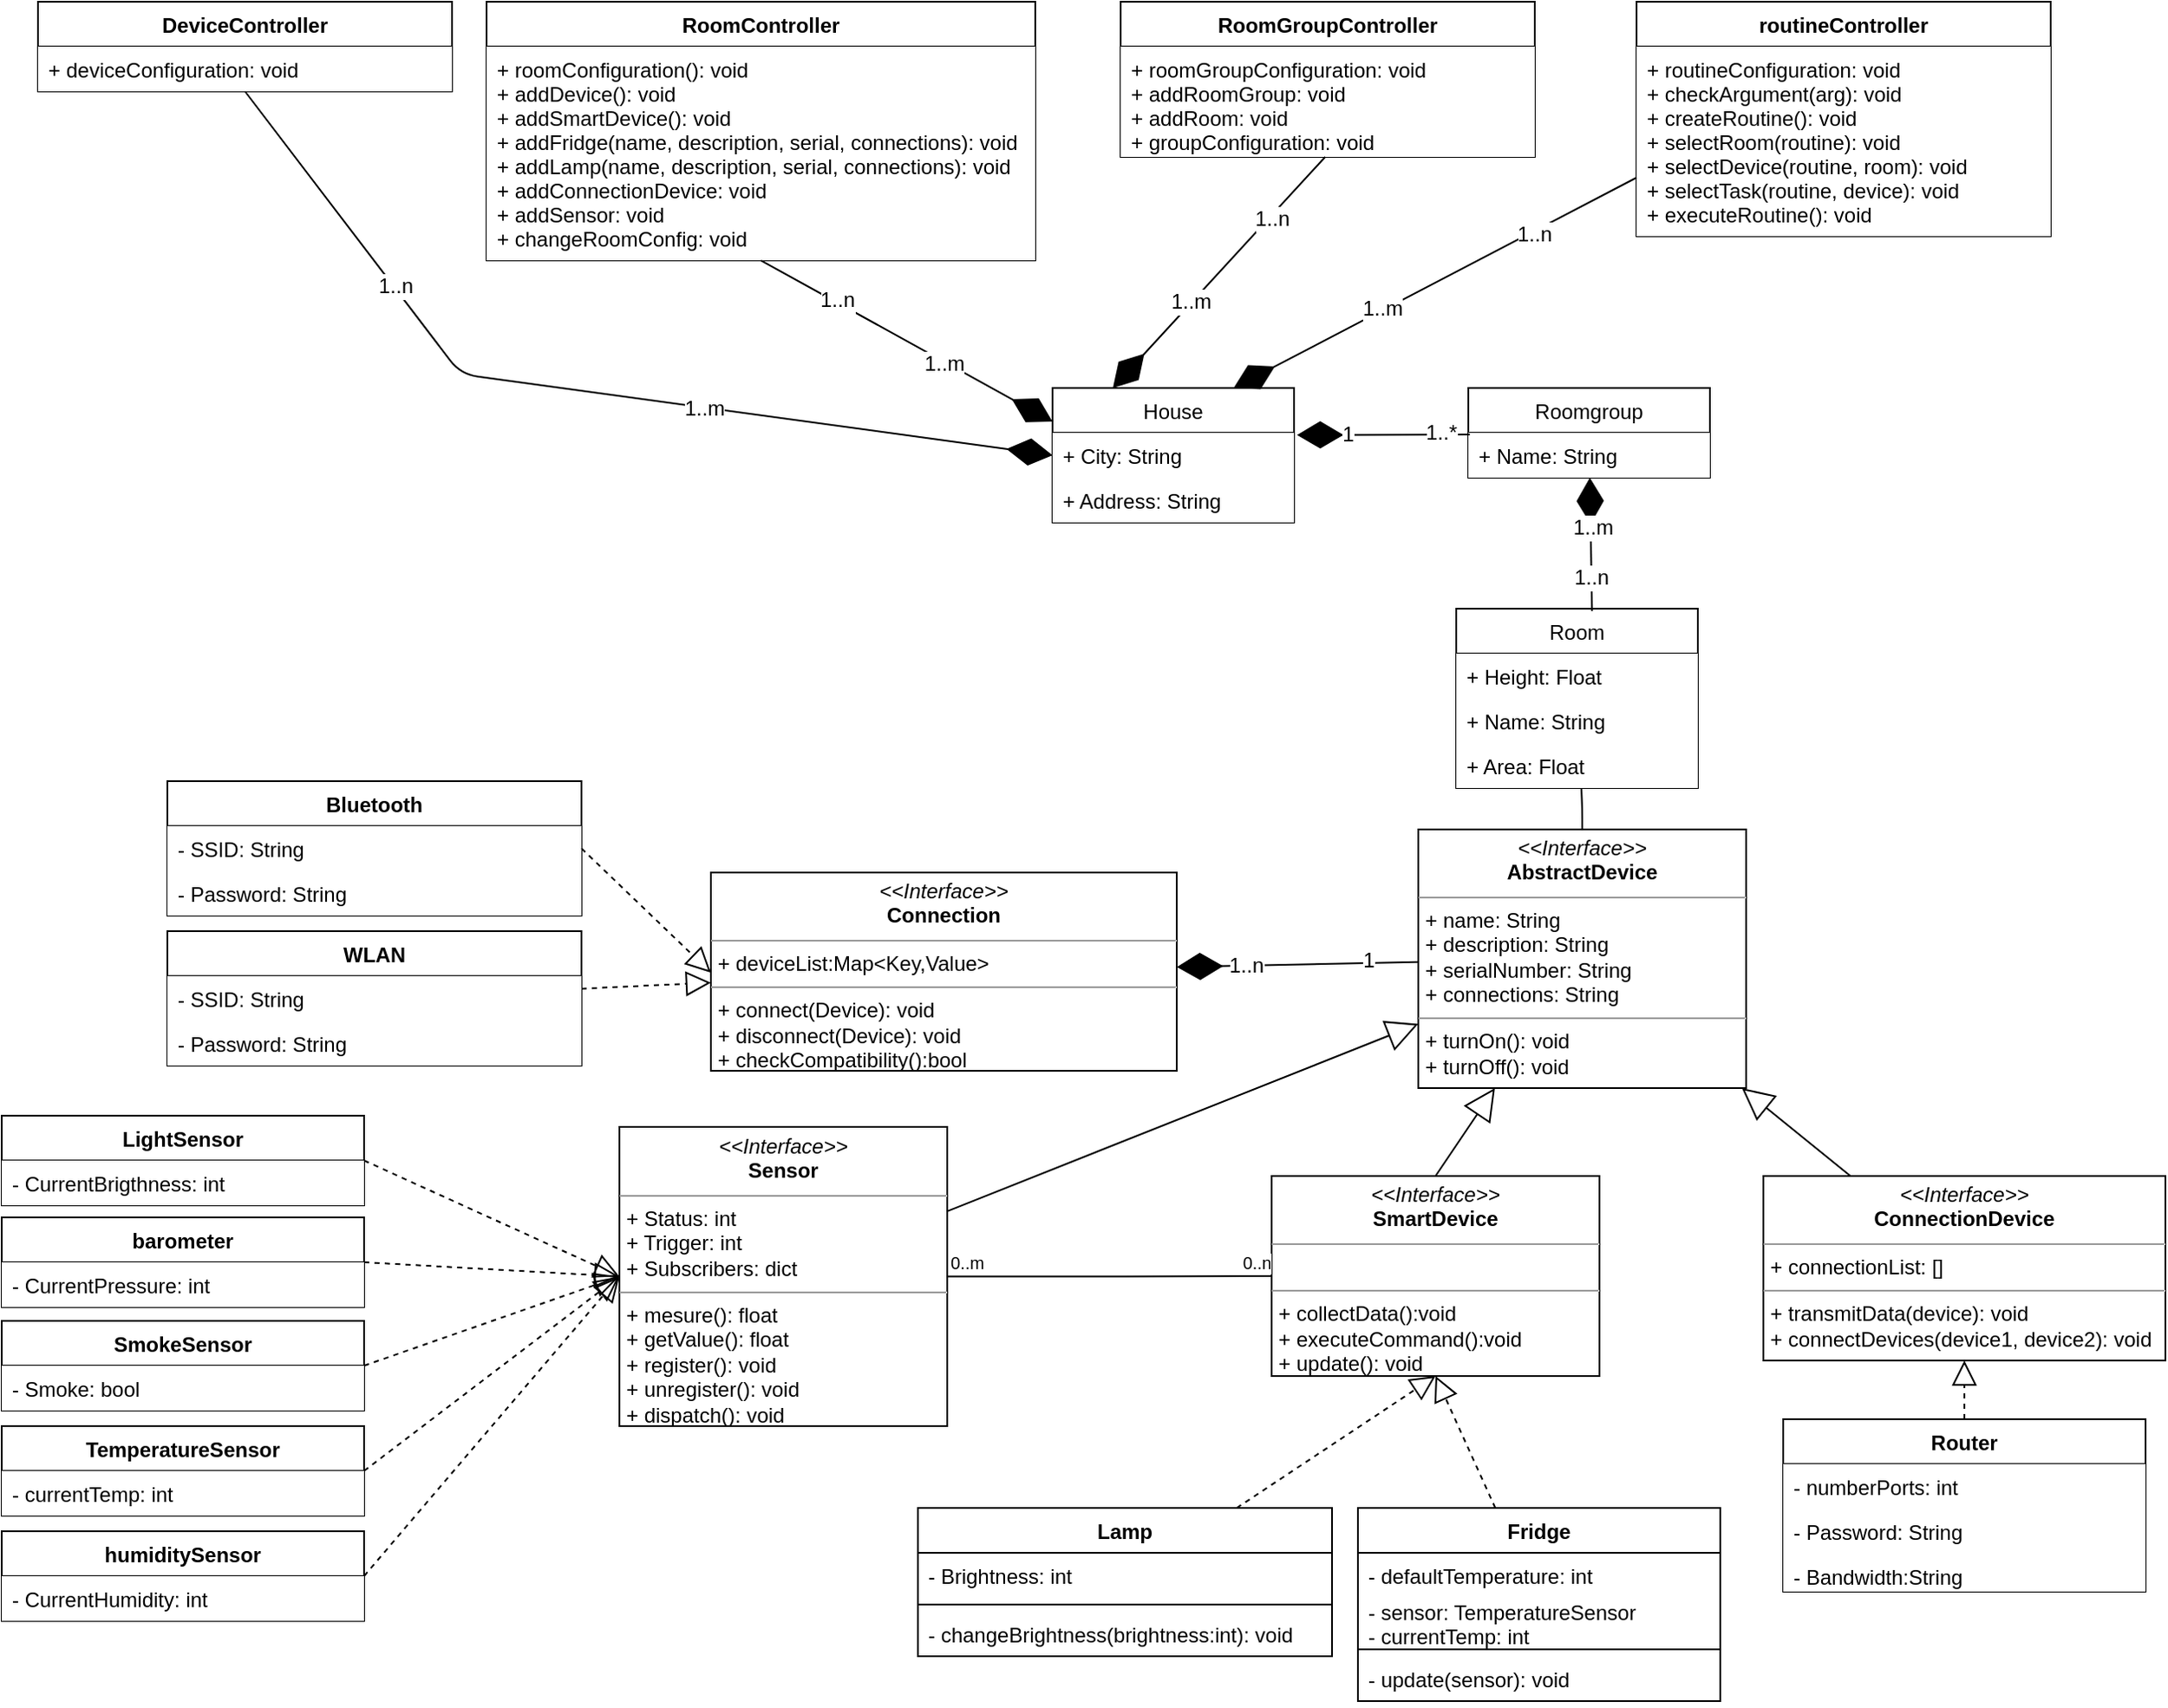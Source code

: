 <mxfile version="12.5.3" type="device"><diagram name="Page-1" id="c4acf3e9-155e-7222-9cf6-157b1a14988f"><mxGraphModel dx="3224" dy="2274" grid="0" gridSize="10" guides="1" tooltips="1" connect="1" arrows="1" fold="1" page="1" pageScale="1" pageWidth="850" pageHeight="1100" background="#ffffff" math="0" shadow="0"><root><mxCell id="0"/><mxCell id="1" parent="0"/><mxCell id="i9SZ58bzD_Ijx9EjH-_f-6" value="House" style="swimlane;fontStyle=0;childLayout=stackLayout;horizontal=1;startSize=26;fillColor=#ffffff;horizontalStack=0;resizeParent=1;resizeParentMax=0;resizeLast=0;collapsible=1;marginBottom=0;" parent="1" vertex="1"><mxGeometry x="33" y="-116" width="140" height="78" as="geometry"><mxRectangle x="130" y="90" width="60" height="26" as="alternateBounds"/></mxGeometry></mxCell><mxCell id="i9SZ58bzD_Ijx9EjH-_f-7" value="+ City: String" style="text;strokeColor=none;fillColor=#ffffff;align=left;verticalAlign=top;spacingLeft=4;spacingRight=4;overflow=hidden;rotatable=0;points=[[0,0.5],[1,0.5]];portConstraint=eastwest;" parent="i9SZ58bzD_Ijx9EjH-_f-6" vertex="1"><mxGeometry y="26" width="140" height="26" as="geometry"/></mxCell><mxCell id="i9SZ58bzD_Ijx9EjH-_f-8" value="+ Address: String" style="text;strokeColor=none;fillColor=#ffffff;align=left;verticalAlign=top;spacingLeft=4;spacingRight=4;overflow=hidden;rotatable=0;points=[[0,0.5],[1,0.5]];portConstraint=eastwest;" parent="i9SZ58bzD_Ijx9EjH-_f-6" vertex="1"><mxGeometry y="52" width="140" height="26" as="geometry"/></mxCell><mxCell id="i9SZ58bzD_Ijx9EjH-_f-9" value="Room" style="swimlane;fontStyle=0;childLayout=stackLayout;horizontal=1;startSize=26;fillColor=#ffffff;horizontalStack=0;resizeParent=1;resizeParentMax=0;resizeLast=0;collapsible=1;marginBottom=0;" parent="1" vertex="1"><mxGeometry x="267" y="12" width="140" height="104" as="geometry"><mxRectangle x="130" y="90" width="60" height="26" as="alternateBounds"/></mxGeometry></mxCell><mxCell id="i9SZ58bzD_Ijx9EjH-_f-12" value="+ Height: Float" style="text;strokeColor=none;fillColor=#ffffff;align=left;verticalAlign=top;spacingLeft=4;spacingRight=4;overflow=hidden;rotatable=0;points=[[0,0.5],[1,0.5]];portConstraint=eastwest;" parent="i9SZ58bzD_Ijx9EjH-_f-9" vertex="1"><mxGeometry y="26" width="140" height="26" as="geometry"/></mxCell><mxCell id="i9SZ58bzD_Ijx9EjH-_f-10" value="+ Name: String" style="text;strokeColor=none;fillColor=#ffffff;align=left;verticalAlign=top;spacingLeft=4;spacingRight=4;overflow=hidden;rotatable=0;points=[[0,0.5],[1,0.5]];portConstraint=eastwest;" parent="i9SZ58bzD_Ijx9EjH-_f-9" vertex="1"><mxGeometry y="52" width="140" height="26" as="geometry"/></mxCell><mxCell id="i9SZ58bzD_Ijx9EjH-_f-11" value="+ Area: Float" style="text;strokeColor=none;fillColor=#ffffff;align=left;verticalAlign=top;spacingLeft=4;spacingRight=4;overflow=hidden;rotatable=0;points=[[0,0.5],[1,0.5]];portConstraint=eastwest;" parent="i9SZ58bzD_Ijx9EjH-_f-9" vertex="1"><mxGeometry y="78" width="140" height="26" as="geometry"/></mxCell><mxCell id="i9SZ58bzD_Ijx9EjH-_f-13" value="Roomgroup" style="swimlane;fontStyle=0;childLayout=stackLayout;horizontal=1;startSize=26;fillColor=#ffffff;horizontalStack=0;resizeParent=1;resizeParentMax=0;resizeLast=0;collapsible=1;marginBottom=0;" parent="1" vertex="1"><mxGeometry x="274" y="-116" width="140" height="52" as="geometry"><mxRectangle x="130" y="90" width="60" height="26" as="alternateBounds"/></mxGeometry></mxCell><mxCell id="i9SZ58bzD_Ijx9EjH-_f-14" value="+ Name: String" style="text;strokeColor=none;fillColor=#ffffff;align=left;verticalAlign=top;spacingLeft=4;spacingRight=4;overflow=hidden;rotatable=0;points=[[0,0.5],[1,0.5]];portConstraint=eastwest;" parent="i9SZ58bzD_Ijx9EjH-_f-13" vertex="1"><mxGeometry y="26" width="140" height="26" as="geometry"/></mxCell><mxCell id="i9SZ58bzD_Ijx9EjH-_f-15" value="" style="endArrow=diamondThin;endFill=1;endSize=24;html=1;exitX=0.006;exitY=0.04;exitDx=0;exitDy=0;exitPerimeter=0;entryX=1.012;entryY=0.048;entryDx=0;entryDy=0;entryPerimeter=0;" parent="1" source="i9SZ58bzD_Ijx9EjH-_f-14" target="i9SZ58bzD_Ijx9EjH-_f-7" edge="1"><mxGeometry width="160" relative="1" as="geometry"><mxPoint x="240" y="-120" as="sourcePoint"/><mxPoint x="320" y="-10" as="targetPoint"/><Array as="points"/></mxGeometry></mxCell><mxCell id="SHk5W9PkpgXeluW8xW4h-7" value="1" style="text;html=1;align=center;verticalAlign=middle;resizable=0;points=[];;labelBackgroundColor=#ffffff;" parent="i9SZ58bzD_Ijx9EjH-_f-15" vertex="1" connectable="0"><mxGeometry x="0.42" relative="1" as="geometry"><mxPoint as="offset"/></mxGeometry></mxCell><mxCell id="SHk5W9PkpgXeluW8xW4h-8" value="1..*" style="text;html=1;align=center;verticalAlign=middle;resizable=0;points=[];;labelBackgroundColor=#ffffff;" parent="i9SZ58bzD_Ijx9EjH-_f-15" vertex="1" connectable="0"><mxGeometry x="-0.657" y="-1" relative="1" as="geometry"><mxPoint as="offset"/></mxGeometry></mxCell><mxCell id="i9SZ58bzD_Ijx9EjH-_f-19" value="&lt;p style=&quot;margin: 0px ; margin-top: 4px ; text-align: center&quot;&gt;&lt;i&gt;&amp;lt;&amp;lt;Interface&amp;gt;&amp;gt;&lt;/i&gt;&lt;br&gt;&lt;b&gt;AbstractDevice&lt;/b&gt;&lt;/p&gt;&lt;hr size=&quot;1&quot;&gt;&lt;p style=&quot;margin: 0px ; margin-left: 4px&quot;&gt;+ name: String&lt;/p&gt;&lt;p style=&quot;margin: 0px ; margin-left: 4px&quot;&gt;+ description: String&lt;br&gt;+ serialNumber: String&lt;/p&gt;&lt;p style=&quot;margin: 0px ; margin-left: 4px&quot;&gt;+ connections: String&lt;/p&gt;&lt;hr size=&quot;1&quot;&gt;&lt;p style=&quot;margin: 0px ; margin-left: 4px&quot;&gt;+ turnOn(): void&lt;span&gt;&amp;nbsp;&amp;nbsp;&lt;/span&gt;&lt;/p&gt;&lt;p style=&quot;margin: 0px ; margin-left: 4px&quot;&gt;+ turnOff(): void&lt;/p&gt;" style="verticalAlign=top;align=left;overflow=fill;fontSize=12;fontFamily=Helvetica;html=1;" parent="1" vertex="1"><mxGeometry x="245" y="140" width="190" height="150" as="geometry"/></mxCell><mxCell id="i9SZ58bzD_Ijx9EjH-_f-20" value="&lt;p style=&quot;margin: 0px ; margin-top: 4px ; text-align: center&quot;&gt;&lt;i&gt;&amp;lt;&amp;lt;Interface&amp;gt;&amp;gt;&lt;/i&gt;&lt;br&gt;&lt;b&gt;SmartDevice&lt;/b&gt;&lt;/p&gt;&lt;hr size=&quot;1&quot;&gt;&lt;p style=&quot;margin: 0px ; margin-left: 4px&quot;&gt;&lt;br&gt;&lt;/p&gt;&lt;hr size=&quot;1&quot;&gt;&lt;p style=&quot;margin: 0px ; margin-left: 4px&quot;&gt;+ collectData():void&lt;/p&gt;&lt;p style=&quot;margin: 0px ; margin-left: 4px&quot;&gt;+ executeCommand():void&lt;/p&gt;&lt;p style=&quot;margin: 0px ; margin-left: 4px&quot;&gt;+ update(): void&lt;/p&gt;" style="verticalAlign=top;align=left;overflow=fill;fontSize=12;fontFamily=Helvetica;html=1;" parent="1" vertex="1"><mxGeometry x="160" y="341" width="190" height="116" as="geometry"/></mxCell><mxCell id="i9SZ58bzD_Ijx9EjH-_f-21" value="&lt;p style=&quot;margin: 0px ; margin-top: 4px ; text-align: center&quot;&gt;&lt;i&gt;&amp;lt;&amp;lt;Interface&amp;gt;&amp;gt;&lt;/i&gt;&lt;br&gt;&lt;b&gt;ConnectionDevice&lt;/b&gt;&lt;/p&gt;&lt;hr size=&quot;1&quot;&gt;&lt;p style=&quot;margin: 0px ; margin-left: 4px&quot;&gt;+ connectionList: []&lt;/p&gt;&lt;hr size=&quot;1&quot;&gt;&lt;p style=&quot;margin: 0px ; margin-left: 4px&quot;&gt;&lt;span&gt;+ transmitData(device): void&lt;/span&gt;&lt;br&gt;&lt;/p&gt;&lt;p style=&quot;margin: 0px ; margin-left: 4px&quot;&gt;+ connectDevices(device1, device2): void&lt;/p&gt;" style="verticalAlign=top;align=left;overflow=fill;fontSize=12;fontFamily=Helvetica;html=1;" parent="1" vertex="1"><mxGeometry x="445" y="341" width="233" height="107" as="geometry"/></mxCell><mxCell id="i9SZ58bzD_Ijx9EjH-_f-23" value="&lt;p style=&quot;margin: 0px ; margin-top: 4px ; text-align: center&quot;&gt;&lt;i&gt;&amp;lt;&amp;lt;Interface&amp;gt;&amp;gt;&lt;/i&gt;&lt;br&gt;&lt;b&gt;Connection&lt;/b&gt;&lt;/p&gt;&lt;hr size=&quot;1&quot;&gt;&lt;p style=&quot;margin: 0px ; margin-left: 4px&quot;&gt;+ deviceList:Map&amp;lt;Key,Value&amp;gt;&lt;/p&gt;&lt;hr size=&quot;1&quot;&gt;&lt;p style=&quot;margin: 0px ; margin-left: 4px&quot;&gt;+ connect(Device): void&lt;br&gt;&lt;/p&gt;&lt;p style=&quot;margin: 0px ; margin-left: 4px&quot;&gt;+ disconnect(Device): void&lt;br&gt;&lt;/p&gt;&lt;p style=&quot;margin: 0px ; margin-left: 4px&quot;&gt;+ checkCompatibility():bool&lt;/p&gt;" style="verticalAlign=top;align=left;overflow=fill;fontSize=12;fontFamily=Helvetica;html=1;" parent="1" vertex="1"><mxGeometry x="-165" y="165" width="270" height="115" as="geometry"/></mxCell><mxCell id="i9SZ58bzD_Ijx9EjH-_f-24" value="" style="endArrow=block;endSize=16;endFill=0;html=1;exitX=0.5;exitY=0;exitDx=0;exitDy=0;" parent="1" source="i9SZ58bzD_Ijx9EjH-_f-20" target="i9SZ58bzD_Ijx9EjH-_f-19" edge="1"><mxGeometry width="160" relative="1" as="geometry"><mxPoint x="10" y="520" as="sourcePoint"/><mxPoint x="170" y="520" as="targetPoint"/></mxGeometry></mxCell><mxCell id="i9SZ58bzD_Ijx9EjH-_f-26" value="" style="endArrow=block;endSize=16;endFill=0;html=1;" parent="1" source="i9SZ58bzD_Ijx9EjH-_f-21" target="i9SZ58bzD_Ijx9EjH-_f-19" edge="1"><mxGeometry width="160" relative="1" as="geometry"><mxPoint y="560" as="sourcePoint"/><mxPoint x="360" y="320" as="targetPoint"/></mxGeometry></mxCell><mxCell id="i9SZ58bzD_Ijx9EjH-_f-35" value="Lamp" style="swimlane;fontStyle=1;align=center;verticalAlign=top;childLayout=stackLayout;horizontal=1;startSize=26;horizontalStack=0;resizeParent=1;resizeParentMax=0;resizeLast=0;collapsible=1;marginBottom=0;" parent="1" vertex="1"><mxGeometry x="-45" y="533.5" width="240" height="86" as="geometry"/></mxCell><mxCell id="i9SZ58bzD_Ijx9EjH-_f-36" value="- Brightness: int" style="text;strokeColor=none;fillColor=none;align=left;verticalAlign=top;spacingLeft=4;spacingRight=4;overflow=hidden;rotatable=0;points=[[0,0.5],[1,0.5]];portConstraint=eastwest;" parent="i9SZ58bzD_Ijx9EjH-_f-35" vertex="1"><mxGeometry y="26" width="240" height="26" as="geometry"/></mxCell><mxCell id="i9SZ58bzD_Ijx9EjH-_f-37" value="" style="line;strokeWidth=1;fillColor=none;align=left;verticalAlign=middle;spacingTop=-1;spacingLeft=3;spacingRight=3;rotatable=0;labelPosition=right;points=[];portConstraint=eastwest;" parent="i9SZ58bzD_Ijx9EjH-_f-35" vertex="1"><mxGeometry y="52" width="240" height="8" as="geometry"/></mxCell><mxCell id="i9SZ58bzD_Ijx9EjH-_f-38" value="- changeBrightness(brightness:int): void" style="text;strokeColor=none;fillColor=none;align=left;verticalAlign=top;spacingLeft=4;spacingRight=4;overflow=hidden;rotatable=0;points=[[0,0.5],[1,0.5]];portConstraint=eastwest;" parent="i9SZ58bzD_Ijx9EjH-_f-35" vertex="1"><mxGeometry y="60" width="240" height="26" as="geometry"/></mxCell><mxCell id="i9SZ58bzD_Ijx9EjH-_f-48" value="Router" style="swimlane;fontStyle=1;align=center;verticalAlign=top;childLayout=stackLayout;horizontal=1;startSize=26;horizontalStack=0;resizeParent=1;resizeParentMax=0;resizeLast=0;collapsible=1;marginBottom=0;" parent="1" vertex="1"><mxGeometry x="456.5" y="482" width="210" height="100" as="geometry"><mxRectangle x="440" y="528" width="70" height="26" as="alternateBounds"/></mxGeometry></mxCell><mxCell id="i9SZ58bzD_Ijx9EjH-_f-49" value="- numberPorts: int&#10;" style="text;strokeColor=none;fillColor=#ffffff;align=left;verticalAlign=top;spacingLeft=4;spacingRight=4;overflow=hidden;rotatable=0;points=[[0,0.5],[1,0.5]];portConstraint=eastwest;" parent="i9SZ58bzD_Ijx9EjH-_f-48" vertex="1"><mxGeometry y="26" width="210" height="26" as="geometry"/></mxCell><mxCell id="SHk5W9PkpgXeluW8xW4h-38" value="- Password: String" style="text;strokeColor=none;fillColor=#ffffff;align=left;verticalAlign=top;spacingLeft=4;spacingRight=4;overflow=hidden;rotatable=0;points=[[0,0.5],[1,0.5]];portConstraint=eastwest;" parent="i9SZ58bzD_Ijx9EjH-_f-48" vertex="1"><mxGeometry y="52" width="210" height="26" as="geometry"/></mxCell><mxCell id="SHk5W9PkpgXeluW8xW4h-39" value="- Bandwidth:String" style="text;strokeColor=none;fillColor=#ffffff;align=left;verticalAlign=top;spacingLeft=4;spacingRight=4;overflow=hidden;rotatable=0;points=[[0,0.5],[1,0.5]];portConstraint=eastwest;" parent="i9SZ58bzD_Ijx9EjH-_f-48" vertex="1"><mxGeometry y="78" width="210" height="22" as="geometry"/></mxCell><mxCell id="i9SZ58bzD_Ijx9EjH-_f-53" value="Fridge" style="swimlane;fontStyle=1;align=center;verticalAlign=top;childLayout=stackLayout;horizontal=1;startSize=26;horizontalStack=0;resizeParent=1;resizeParentMax=0;resizeLast=0;collapsible=1;marginBottom=0;" parent="1" vertex="1"><mxGeometry x="210" y="533.5" width="210" height="112" as="geometry"/></mxCell><mxCell id="i9SZ58bzD_Ijx9EjH-_f-54" value="- defaultTemperature: int" style="text;strokeColor=none;fillColor=none;align=left;verticalAlign=top;spacingLeft=4;spacingRight=4;overflow=hidden;rotatable=0;points=[[0,0.5],[1,0.5]];portConstraint=eastwest;" parent="i9SZ58bzD_Ijx9EjH-_f-53" vertex="1"><mxGeometry y="26" width="210" height="21" as="geometry"/></mxCell><mxCell id="i9SZ58bzD_Ijx9EjH-_f-55" value="- sensor: TemperatureSensor&#10;- currentTemp: int" style="text;strokeColor=none;fillColor=none;align=left;verticalAlign=top;spacingLeft=4;spacingRight=4;overflow=hidden;rotatable=0;points=[[0,0.5],[1,0.5]];portConstraint=eastwest;" parent="i9SZ58bzD_Ijx9EjH-_f-53" vertex="1"><mxGeometry y="47" width="210" height="31" as="geometry"/></mxCell><mxCell id="i9SZ58bzD_Ijx9EjH-_f-56" value="" style="line;strokeWidth=1;fillColor=none;align=left;verticalAlign=middle;spacingTop=-1;spacingLeft=3;spacingRight=3;rotatable=0;labelPosition=right;points=[];portConstraint=eastwest;" parent="i9SZ58bzD_Ijx9EjH-_f-53" vertex="1"><mxGeometry y="78" width="210" height="8" as="geometry"/></mxCell><mxCell id="i9SZ58bzD_Ijx9EjH-_f-57" value="- update(sensor): void" style="text;strokeColor=none;fillColor=none;align=left;verticalAlign=top;spacingLeft=4;spacingRight=4;overflow=hidden;rotatable=0;points=[[0,0.5],[1,0.5]];portConstraint=eastwest;" parent="i9SZ58bzD_Ijx9EjH-_f-53" vertex="1"><mxGeometry y="86" width="210" height="26" as="geometry"/></mxCell><mxCell id="i9SZ58bzD_Ijx9EjH-_f-80" value="&lt;p style=&quot;margin: 0px ; margin-top: 4px ; text-align: center&quot;&gt;&lt;i&gt;&amp;lt;&amp;lt;Interface&amp;gt;&amp;gt;&lt;/i&gt;&lt;br&gt;&lt;b&gt;Sensor&lt;/b&gt;&lt;/p&gt;&lt;hr size=&quot;1&quot;&gt;&lt;p style=&quot;margin: 0px ; margin-left: 4px&quot;&gt;+ Status: int&lt;br&gt;&lt;/p&gt;&lt;p style=&quot;margin: 0px ; margin-left: 4px&quot;&gt;+ Trigger: int&lt;/p&gt;&lt;p style=&quot;margin: 0px ; margin-left: 4px&quot;&gt;+ Subscribers: dict&lt;/p&gt;&lt;hr size=&quot;1&quot;&gt;&lt;p style=&quot;margin: 0px ; margin-left: 4px&quot;&gt;+ mesure(): float&lt;/p&gt;&lt;p style=&quot;margin: 0px ; margin-left: 4px&quot;&gt;+ getValue(): float&lt;/p&gt;&lt;p style=&quot;margin: 0px ; margin-left: 4px&quot;&gt;+ register(): void&lt;/p&gt;&lt;p style=&quot;margin: 0px ; margin-left: 4px&quot;&gt;+ unregister(): void&lt;/p&gt;&lt;p style=&quot;margin: 0px ; margin-left: 4px&quot;&gt;+ dispatch(): void&lt;/p&gt;" style="verticalAlign=top;align=left;overflow=fill;fontSize=12;fontFamily=Helvetica;html=1;" parent="1" vertex="1"><mxGeometry x="-218" y="312.5" width="190" height="173.5" as="geometry"/></mxCell><mxCell id="i9SZ58bzD_Ijx9EjH-_f-81" value="" style="endArrow=block;endSize=16;endFill=0;html=1;" parent="1" source="i9SZ58bzD_Ijx9EjH-_f-80" target="i9SZ58bzD_Ijx9EjH-_f-19" edge="1"><mxGeometry width="160" relative="1" as="geometry"><mxPoint x="-470" y="289.5" as="sourcePoint"/><mxPoint x="-310" y="289.5" as="targetPoint"/></mxGeometry></mxCell><mxCell id="i9SZ58bzD_Ijx9EjH-_f-82" value="" style="endArrow=none;html=1;edgeStyle=orthogonalEdgeStyle;" parent="1" source="i9SZ58bzD_Ijx9EjH-_f-80" target="i9SZ58bzD_Ijx9EjH-_f-20" edge="1"><mxGeometry relative="1" as="geometry"><mxPoint x="-400" y="400" as="sourcePoint"/><mxPoint x="-240" y="400" as="targetPoint"/></mxGeometry></mxCell><mxCell id="i9SZ58bzD_Ijx9EjH-_f-83" value="0..m" style="resizable=0;html=1;align=left;verticalAlign=bottom;labelBackgroundColor=#ffffff;fontSize=10;" parent="i9SZ58bzD_Ijx9EjH-_f-82" connectable="0" vertex="1"><mxGeometry x="-1" relative="1" as="geometry"/></mxCell><mxCell id="i9SZ58bzD_Ijx9EjH-_f-84" value="0..n" style="resizable=0;html=1;align=right;verticalAlign=bottom;labelBackgroundColor=#ffffff;fontSize=10;" parent="i9SZ58bzD_Ijx9EjH-_f-82" connectable="0" vertex="1"><mxGeometry x="1" relative="1" as="geometry"/></mxCell><mxCell id="SHk5W9PkpgXeluW8xW4h-1" value="" style="endArrow=block;dashed=1;endFill=0;endSize=12;html=1;entryX=0.5;entryY=1;entryDx=0;entryDy=0;" parent="1" source="i9SZ58bzD_Ijx9EjH-_f-35" target="i9SZ58bzD_Ijx9EjH-_f-20" edge="1"><mxGeometry width="160" relative="1" as="geometry"><mxPoint x="-80" y="521" as="sourcePoint"/><mxPoint x="80" y="521" as="targetPoint"/></mxGeometry></mxCell><mxCell id="SHk5W9PkpgXeluW8xW4h-5" value="" style="endArrow=block;dashed=1;endFill=0;endSize=12;html=1;" parent="1" source="i9SZ58bzD_Ijx9EjH-_f-48" target="i9SZ58bzD_Ijx9EjH-_f-21" edge="1"><mxGeometry width="160" relative="1" as="geometry"><mxPoint x="-62.645" y="644" as="sourcePoint"/><mxPoint x="64.189" y="498" as="targetPoint"/></mxGeometry></mxCell><mxCell id="SHk5W9PkpgXeluW8xW4h-6" value="" style="endArrow=block;dashed=1;endFill=0;endSize=12;html=1;" parent="1" source="i9SZ58bzD_Ijx9EjH-_f-53" edge="1"><mxGeometry width="160" relative="1" as="geometry"><mxPoint x="107.355" y="667" as="sourcePoint"/><mxPoint x="255" y="457" as="targetPoint"/></mxGeometry></mxCell><mxCell id="SHk5W9PkpgXeluW8xW4h-9" value="" style="endArrow=diamondThin;endFill=1;endSize=24;html=1;exitX=0.562;exitY=0.013;exitDx=0;exitDy=0;exitPerimeter=0;" parent="1" source="i9SZ58bzD_Ijx9EjH-_f-9" target="i9SZ58bzD_Ijx9EjH-_f-13" edge="1"><mxGeometry width="160" relative="1" as="geometry"><mxPoint x="510" y="-154.0" as="sourcePoint"/><mxPoint x="-570" y="750" as="targetPoint"/></mxGeometry></mxCell><mxCell id="SHk5W9PkpgXeluW8xW4h-11" value="1..m" style="text;html=1;align=center;verticalAlign=middle;resizable=0;points=[];;labelBackgroundColor=#ffffff;" parent="SHk5W9PkpgXeluW8xW4h-9" vertex="1" connectable="0"><mxGeometry x="0.26" y="-1" relative="1" as="geometry"><mxPoint as="offset"/></mxGeometry></mxCell><mxCell id="SHk5W9PkpgXeluW8xW4h-14" value="1..n" style="text;html=1;align=center;verticalAlign=middle;resizable=0;points=[];;labelBackgroundColor=#ffffff;" parent="SHk5W9PkpgXeluW8xW4h-9" vertex="1" connectable="0"><mxGeometry x="-0.485" y="1" relative="1" as="geometry"><mxPoint as="offset"/></mxGeometry></mxCell><mxCell id="SHk5W9PkpgXeluW8xW4h-17" value="" style="endArrow=diamondThin;endFill=1;endSize=24;html=1;" parent="1" source="i9SZ58bzD_Ijx9EjH-_f-19" target="i9SZ58bzD_Ijx9EjH-_f-23" edge="1"><mxGeometry width="160" relative="1" as="geometry"><mxPoint x="110" y="40" as="sourcePoint"/><mxPoint x="270" y="40" as="targetPoint"/></mxGeometry></mxCell><mxCell id="SHk5W9PkpgXeluW8xW4h-33" value="1" style="text;html=1;align=center;verticalAlign=middle;resizable=0;points=[];;labelBackgroundColor=#ffffff;" parent="SHk5W9PkpgXeluW8xW4h-17" vertex="1" connectable="0"><mxGeometry x="-0.588" y="-2" relative="1" as="geometry"><mxPoint as="offset"/></mxGeometry></mxCell><mxCell id="SHk5W9PkpgXeluW8xW4h-34" value="1..n" style="text;html=1;align=center;verticalAlign=middle;resizable=0;points=[];;labelBackgroundColor=#ffffff;" parent="SHk5W9PkpgXeluW8xW4h-17" vertex="1" connectable="0"><mxGeometry x="0.436" relative="1" as="geometry"><mxPoint as="offset"/></mxGeometry></mxCell><mxCell id="SHk5W9PkpgXeluW8xW4h-18" value="WLAN" style="swimlane;fontStyle=1;align=center;verticalAlign=top;childLayout=stackLayout;horizontal=1;startSize=26;horizontalStack=0;resizeParent=1;resizeParentMax=0;resizeLast=0;collapsible=1;marginBottom=0;" parent="1" vertex="1"><mxGeometry x="-480" y="199" width="240" height="78" as="geometry"/></mxCell><mxCell id="SHk5W9PkpgXeluW8xW4h-19" value="- SSID: String" style="text;strokeColor=none;fillColor=#ffffff;align=left;verticalAlign=top;spacingLeft=4;spacingRight=4;overflow=hidden;rotatable=0;points=[[0,0.5],[1,0.5]];portConstraint=eastwest;" parent="SHk5W9PkpgXeluW8xW4h-18" vertex="1"><mxGeometry y="26" width="240" height="26" as="geometry"/></mxCell><mxCell id="SHk5W9PkpgXeluW8xW4h-22" value="- Password: String" style="text;strokeColor=none;fillColor=#ffffff;align=left;verticalAlign=top;spacingLeft=4;spacingRight=4;overflow=hidden;rotatable=0;points=[[0,0.5],[1,0.5]];portConstraint=eastwest;" parent="SHk5W9PkpgXeluW8xW4h-18" vertex="1"><mxGeometry y="52" width="240" height="26" as="geometry"/></mxCell><mxCell id="SHk5W9PkpgXeluW8xW4h-23" value="" style="endArrow=block;dashed=1;endFill=0;endSize=12;html=1;" parent="1" source="SHk5W9PkpgXeluW8xW4h-18" target="i9SZ58bzD_Ijx9EjH-_f-23" edge="1"><mxGeometry width="160" relative="1" as="geometry"><mxPoint x="-410" y="129.5" as="sourcePoint"/><mxPoint x="-250" y="129.5" as="targetPoint"/></mxGeometry></mxCell><mxCell id="SHk5W9PkpgXeluW8xW4h-42" value="" style="endArrow=none;html=1;edgeStyle=orthogonalEdgeStyle;entryX=0.518;entryY=1;entryDx=0;entryDy=0;entryPerimeter=0;exitX=0.5;exitY=0;exitDx=0;exitDy=0;" parent="1" source="i9SZ58bzD_Ijx9EjH-_f-19" target="i9SZ58bzD_Ijx9EjH-_f-11" edge="1"><mxGeometry relative="1" as="geometry"><mxPoint x="342" y="120" as="sourcePoint"/><mxPoint x="-250" y="680" as="targetPoint"/></mxGeometry></mxCell><mxCell id="SHk5W9PkpgXeluW8xW4h-43" value="" style="resizable=0;html=1;align=left;verticalAlign=bottom;labelBackgroundColor=#ffffff;fontSize=10;" parent="SHk5W9PkpgXeluW8xW4h-42" connectable="0" vertex="1"><mxGeometry x="-1" relative="1" as="geometry"/></mxCell><mxCell id="SHk5W9PkpgXeluW8xW4h-44" value="" style="resizable=0;html=1;align=right;verticalAlign=bottom;labelBackgroundColor=#ffffff;fontSize=10;" parent="SHk5W9PkpgXeluW8xW4h-42" connectable="0" vertex="1"><mxGeometry x="1" relative="1" as="geometry"/></mxCell><mxCell id="uouZoBrcV8EYqFK4wQUY-1" value="Bluetooth" style="swimlane;fontStyle=1;align=center;verticalAlign=top;childLayout=stackLayout;horizontal=1;startSize=26;horizontalStack=0;resizeParent=1;resizeParentMax=0;resizeLast=0;collapsible=1;marginBottom=0;" parent="1" vertex="1"><mxGeometry x="-480" y="112" width="240" height="78" as="geometry"/></mxCell><mxCell id="uouZoBrcV8EYqFK4wQUY-2" value="- SSID: String" style="text;strokeColor=none;fillColor=#ffffff;align=left;verticalAlign=top;spacingLeft=4;spacingRight=4;overflow=hidden;rotatable=0;points=[[0,0.5],[1,0.5]];portConstraint=eastwest;" parent="uouZoBrcV8EYqFK4wQUY-1" vertex="1"><mxGeometry y="26" width="240" height="26" as="geometry"/></mxCell><mxCell id="uouZoBrcV8EYqFK4wQUY-3" value="- Password: String" style="text;strokeColor=none;fillColor=#ffffff;align=left;verticalAlign=top;spacingLeft=4;spacingRight=4;overflow=hidden;rotatable=0;points=[[0,0.5],[1,0.5]];portConstraint=eastwest;" parent="uouZoBrcV8EYqFK4wQUY-1" vertex="1"><mxGeometry y="52" width="240" height="26" as="geometry"/></mxCell><mxCell id="uouZoBrcV8EYqFK4wQUY-4" value="" style="endArrow=block;dashed=1;endFill=0;endSize=12;html=1;exitX=1;exitY=0.5;exitDx=0;exitDy=0;" parent="1" source="uouZoBrcV8EYqFK4wQUY-2" edge="1"><mxGeometry width="160" relative="1" as="geometry"><mxPoint x="-215" y="79.997" as="sourcePoint"/><mxPoint x="-165" y="223" as="targetPoint"/></mxGeometry></mxCell><mxCell id="uouZoBrcV8EYqFK4wQUY-10" value="RoomController" style="swimlane;fontStyle=1;align=center;verticalAlign=top;childLayout=stackLayout;horizontal=1;startSize=26;horizontalStack=0;resizeParent=1;resizeParentMax=0;resizeLast=0;collapsible=1;marginBottom=0;" parent="1" vertex="1"><mxGeometry x="-295" y="-340" width="318" height="150" as="geometry"/></mxCell><mxCell id="uouZoBrcV8EYqFK4wQUY-11" value="+ roomConfiguration(): void&#10;+ addDevice(): void&#10;+ addSmartDevice(): void&#10;+ addFridge(name, description, serial, connections): void&#10;+ addLamp(name, description, serial, connections): void&#10;+ addConnectionDevice: void&#10;+ addSensor: void&#10;+ changeRoomConfig: void" style="text;align=left;verticalAlign=top;spacingLeft=4;spacingRight=4;overflow=hidden;rotatable=0;points=[[0,0.5],[1,0.5]];portConstraint=eastwest;fillColor=#ffffff;" parent="uouZoBrcV8EYqFK4wQUY-10" vertex="1"><mxGeometry y="26" width="318" height="124" as="geometry"/></mxCell><mxCell id="uouZoBrcV8EYqFK4wQUY-14" value="DeviceController" style="swimlane;fontStyle=1;align=center;verticalAlign=top;childLayout=stackLayout;horizontal=1;startSize=26;horizontalStack=0;resizeParent=1;resizeParentMax=0;resizeLast=0;collapsible=1;marginBottom=0;" parent="1" vertex="1"><mxGeometry x="-555" y="-340" width="240" height="52" as="geometry"/></mxCell><mxCell id="uouZoBrcV8EYqFK4wQUY-15" value="+ deviceConfiguration: void" style="text;strokeColor=none;fillColor=#ffffff;align=left;verticalAlign=top;spacingLeft=4;spacingRight=4;overflow=hidden;rotatable=0;points=[[0,0.5],[1,0.5]];portConstraint=eastwest;" parent="uouZoBrcV8EYqFK4wQUY-14" vertex="1"><mxGeometry y="26" width="240" height="26" as="geometry"/></mxCell><mxCell id="uouZoBrcV8EYqFK4wQUY-16" value="RoomGroupController" style="swimlane;fontStyle=1;align=center;verticalAlign=top;childLayout=stackLayout;horizontal=1;startSize=26;horizontalStack=0;resizeParent=1;resizeParentMax=0;resizeLast=0;collapsible=1;marginBottom=0;" parent="1" vertex="1"><mxGeometry x="72.5" y="-340" width="240" height="90" as="geometry"/></mxCell><mxCell id="uouZoBrcV8EYqFK4wQUY-17" value="+ roomGroupConfiguration: void&#10;+ addRoomGroup: void&#10;+ addRoom: void&#10;+ groupConfiguration: void&#10;" style="text;align=left;verticalAlign=top;spacingLeft=4;spacingRight=4;overflow=hidden;rotatable=0;points=[[0,0.5],[1,0.5]];portConstraint=eastwest;fillColor=#ffffff;" parent="uouZoBrcV8EYqFK4wQUY-16" vertex="1"><mxGeometry y="26" width="240" height="64" as="geometry"/></mxCell><mxCell id="uouZoBrcV8EYqFK4wQUY-18" value="TemperatureSensor" style="swimlane;fontStyle=1;align=center;verticalAlign=top;childLayout=stackLayout;horizontal=1;startSize=26;horizontalStack=0;resizeParent=1;resizeParentMax=0;resizeLast=0;collapsible=1;marginBottom=0;" parent="1" vertex="1"><mxGeometry x="-576" y="486" width="210" height="52" as="geometry"/></mxCell><mxCell id="uouZoBrcV8EYqFK4wQUY-19" value="- currentTemp: int" style="text;strokeColor=none;fillColor=#ffffff;align=left;verticalAlign=top;spacingLeft=4;spacingRight=4;overflow=hidden;rotatable=0;points=[[0,0.5],[1,0.5]];portConstraint=eastwest;" parent="uouZoBrcV8EYqFK4wQUY-18" vertex="1"><mxGeometry y="26" width="210" height="26" as="geometry"/></mxCell><mxCell id="uouZoBrcV8EYqFK4wQUY-23" value="" style="endArrow=block;dashed=1;endFill=0;endSize=12;html=1;exitX=1;exitY=0.5;exitDx=0;exitDy=0;entryX=0;entryY=0.5;entryDx=0;entryDy=0;fontStyle=1" parent="1" source="uouZoBrcV8EYqFK4wQUY-18" target="i9SZ58bzD_Ijx9EjH-_f-80" edge="1"><mxGeometry width="160" relative="1" as="geometry"><mxPoint x="-332.305" y="376" as="sourcePoint"/><mxPoint x="-267.69" y="310" as="targetPoint"/></mxGeometry></mxCell><mxCell id="uouZoBrcV8EYqFK4wQUY-24" value="SmokeSensor" style="swimlane;fontStyle=1;align=center;verticalAlign=top;childLayout=stackLayout;horizontal=1;startSize=26;horizontalStack=0;resizeParent=1;resizeParentMax=0;resizeLast=0;collapsible=1;marginBottom=0;" parent="1" vertex="1"><mxGeometry x="-576" y="425" width="210" height="52" as="geometry"/></mxCell><mxCell id="uouZoBrcV8EYqFK4wQUY-25" value="- Smoke: bool" style="text;strokeColor=none;fillColor=#ffffff;align=left;verticalAlign=top;spacingLeft=4;spacingRight=4;overflow=hidden;rotatable=0;points=[[0,0.5],[1,0.5]];portConstraint=eastwest;" parent="uouZoBrcV8EYqFK4wQUY-24" vertex="1"><mxGeometry y="26" width="210" height="26" as="geometry"/></mxCell><mxCell id="uouZoBrcV8EYqFK4wQUY-28" value="LightSensor" style="swimlane;fontStyle=1;align=center;verticalAlign=top;childLayout=stackLayout;horizontal=1;startSize=26;horizontalStack=0;resizeParent=1;resizeParentMax=0;resizeLast=0;collapsible=1;marginBottom=0;" parent="1" vertex="1"><mxGeometry x="-576" y="306" width="210" height="52" as="geometry"/></mxCell><mxCell id="uouZoBrcV8EYqFK4wQUY-29" value="- CurrentBrigthness: int" style="text;strokeColor=none;fillColor=#ffffff;align=left;verticalAlign=top;spacingLeft=4;spacingRight=4;overflow=hidden;rotatable=0;points=[[0,0.5],[1,0.5]];portConstraint=eastwest;" parent="uouZoBrcV8EYqFK4wQUY-28" vertex="1"><mxGeometry y="26" width="210" height="26" as="geometry"/></mxCell><mxCell id="uouZoBrcV8EYqFK4wQUY-32" value="humiditySensor" style="swimlane;fontStyle=1;align=center;verticalAlign=top;childLayout=stackLayout;horizontal=1;startSize=26;horizontalStack=0;resizeParent=1;resizeParentMax=0;resizeLast=0;collapsible=1;marginBottom=0;" parent="1" vertex="1"><mxGeometry x="-576" y="547" width="210" height="52" as="geometry"/></mxCell><mxCell id="uouZoBrcV8EYqFK4wQUY-33" value="- CurrentHumidity: int" style="text;strokeColor=none;fillColor=#ffffff;align=left;verticalAlign=top;spacingLeft=4;spacingRight=4;overflow=hidden;rotatable=0;points=[[0,0.5],[1,0.5]];portConstraint=eastwest;" parent="uouZoBrcV8EYqFK4wQUY-32" vertex="1"><mxGeometry y="26" width="210" height="26" as="geometry"/></mxCell><mxCell id="uouZoBrcV8EYqFK4wQUY-36" value="barometer" style="swimlane;fontStyle=1;align=center;verticalAlign=top;childLayout=stackLayout;horizontal=1;startSize=26;horizontalStack=0;resizeParent=1;resizeParentMax=0;resizeLast=0;collapsible=1;marginBottom=0;" parent="1" vertex="1"><mxGeometry x="-576" y="365" width="210" height="52" as="geometry"/></mxCell><mxCell id="uouZoBrcV8EYqFK4wQUY-37" value="- CurrentPressure: int" style="text;strokeColor=none;fillColor=#ffffff;align=left;verticalAlign=top;spacingLeft=4;spacingRight=4;overflow=hidden;rotatable=0;points=[[0,0.5],[1,0.5]];portConstraint=eastwest;" parent="uouZoBrcV8EYqFK4wQUY-36" vertex="1"><mxGeometry y="26" width="210" height="26" as="geometry"/></mxCell><mxCell id="orKCrnEVw6ih_1mBW1Cc-2" value="" style="endArrow=block;dashed=1;endFill=0;endSize=12;html=1;exitX=1;exitY=0.5;exitDx=0;exitDy=0;entryX=0;entryY=0.5;entryDx=0;entryDy=0;" parent="1" source="uouZoBrcV8EYqFK4wQUY-32" target="i9SZ58bzD_Ijx9EjH-_f-80" edge="1"><mxGeometry width="160" relative="1" as="geometry"><mxPoint x="-356" y="522" as="sourcePoint"/><mxPoint x="-208" y="409.25" as="targetPoint"/></mxGeometry></mxCell><mxCell id="orKCrnEVw6ih_1mBW1Cc-3" value="" style="endArrow=block;dashed=1;endFill=0;endSize=12;html=1;exitX=1;exitY=0.5;exitDx=0;exitDy=0;entryX=0;entryY=0.5;entryDx=0;entryDy=0;" parent="1" source="uouZoBrcV8EYqFK4wQUY-24" target="i9SZ58bzD_Ijx9EjH-_f-80" edge="1"><mxGeometry width="160" relative="1" as="geometry"><mxPoint x="-356" y="583" as="sourcePoint"/><mxPoint x="-205.91" y="444.991" as="targetPoint"/></mxGeometry></mxCell><mxCell id="orKCrnEVw6ih_1mBW1Cc-4" value="" style="endArrow=block;dashed=1;endFill=0;endSize=12;html=1;exitX=1;exitY=0.5;exitDx=0;exitDy=0;entryX=0;entryY=0.5;entryDx=0;entryDy=0;" parent="1" source="uouZoBrcV8EYqFK4wQUY-36" target="i9SZ58bzD_Ijx9EjH-_f-80" edge="1"><mxGeometry width="160" relative="1" as="geometry"><mxPoint x="-346" y="593" as="sourcePoint"/><mxPoint x="-195.91" y="454.991" as="targetPoint"/></mxGeometry></mxCell><mxCell id="orKCrnEVw6ih_1mBW1Cc-5" value="" style="endArrow=block;dashed=1;endFill=0;endSize=12;html=1;exitX=1;exitY=0.5;exitDx=0;exitDy=0;entryX=0;entryY=0.5;entryDx=0;entryDy=0;" parent="1" source="uouZoBrcV8EYqFK4wQUY-28" target="i9SZ58bzD_Ijx9EjH-_f-80" edge="1"><mxGeometry width="160" relative="1" as="geometry"><mxPoint x="-336" y="603" as="sourcePoint"/><mxPoint x="-185.91" y="464.991" as="targetPoint"/></mxGeometry></mxCell><mxCell id="TjgMrbrb9OOhiUZYXpff-1" value="routineController" style="swimlane;fontStyle=1;align=center;verticalAlign=top;childLayout=stackLayout;horizontal=1;startSize=26;horizontalStack=0;resizeParent=1;resizeParentMax=0;resizeLast=0;collapsible=1;marginBottom=0;" vertex="1" parent="1"><mxGeometry x="371.5" y="-340" width="240" height="136" as="geometry"/></mxCell><mxCell id="TjgMrbrb9OOhiUZYXpff-2" value="+ routineConfiguration: void&#10;+ checkArgument(arg): void&#10;+ createRoutine(): void&#10;+ selectRoom(routine): void&#10;+ selectDevice(routine, room): void&#10;+ selectTask(routine, device): void&#10;+ executeRoutine(): void&#10;&#10;" style="text;align=left;verticalAlign=top;spacingLeft=4;spacingRight=4;overflow=hidden;rotatable=0;points=[[0,0.5],[1,0.5]];portConstraint=eastwest;fillColor=#ffffff;" vertex="1" parent="TjgMrbrb9OOhiUZYXpff-1"><mxGeometry y="26" width="240" height="110" as="geometry"/></mxCell><mxCell id="TjgMrbrb9OOhiUZYXpff-3" value="" style="endArrow=diamondThin;endFill=1;endSize=24;html=1;exitX=0.5;exitY=1;exitDx=0;exitDy=0;entryX=0;entryY=0.5;entryDx=0;entryDy=0;" edge="1" parent="1" source="uouZoBrcV8EYqFK4wQUY-14" target="i9SZ58bzD_Ijx9EjH-_f-6"><mxGeometry width="160" relative="1" as="geometry"><mxPoint x="-281.74" y="-57.648" as="sourcePoint"/><mxPoint x="-282.997" y="-135" as="targetPoint"/><Array as="points"><mxPoint x="-310" y="-124"/></Array></mxGeometry></mxCell><mxCell id="TjgMrbrb9OOhiUZYXpff-4" value="1..m" style="text;html=1;align=center;verticalAlign=middle;resizable=0;points=[];;labelBackgroundColor=#ffffff;" vertex="1" connectable="0" parent="TjgMrbrb9OOhiUZYXpff-3"><mxGeometry x="0.26" y="-1" relative="1" as="geometry"><mxPoint as="offset"/></mxGeometry></mxCell><mxCell id="TjgMrbrb9OOhiUZYXpff-5" value="1..n" style="text;html=1;align=center;verticalAlign=middle;resizable=0;points=[];;labelBackgroundColor=#ffffff;" vertex="1" connectable="0" parent="TjgMrbrb9OOhiUZYXpff-3"><mxGeometry x="-0.485" y="1" relative="1" as="geometry"><mxPoint as="offset"/></mxGeometry></mxCell><mxCell id="TjgMrbrb9OOhiUZYXpff-6" value="" style="endArrow=diamondThin;endFill=1;endSize=24;html=1;exitX=0.5;exitY=1;exitDx=0;exitDy=0;entryX=0;entryY=0.25;entryDx=0;entryDy=0;" edge="1" parent="1" source="uouZoBrcV8EYqFK4wQUY-10" target="i9SZ58bzD_Ijx9EjH-_f-6"><mxGeometry width="160" relative="1" as="geometry"><mxPoint x="-273" y="-148" as="sourcePoint"/><mxPoint x="195" y="63" as="targetPoint"/><Array as="points"/></mxGeometry></mxCell><mxCell id="TjgMrbrb9OOhiUZYXpff-7" value="1..m" style="text;html=1;align=center;verticalAlign=middle;resizable=0;points=[];;labelBackgroundColor=#ffffff;" vertex="1" connectable="0" parent="TjgMrbrb9OOhiUZYXpff-6"><mxGeometry x="0.26" y="-1" relative="1" as="geometry"><mxPoint as="offset"/></mxGeometry></mxCell><mxCell id="TjgMrbrb9OOhiUZYXpff-8" value="1..n" style="text;html=1;align=center;verticalAlign=middle;resizable=0;points=[];;labelBackgroundColor=#ffffff;" vertex="1" connectable="0" parent="TjgMrbrb9OOhiUZYXpff-6"><mxGeometry x="-0.485" y="1" relative="1" as="geometry"><mxPoint as="offset"/></mxGeometry></mxCell><mxCell id="TjgMrbrb9OOhiUZYXpff-9" value="" style="endArrow=diamondThin;endFill=1;endSize=24;html=1;exitX=0.494;exitY=1;exitDx=0;exitDy=0;entryX=0.25;entryY=0;entryDx=0;entryDy=0;exitPerimeter=0;" edge="1" parent="1" source="uouZoBrcV8EYqFK4wQUY-17" target="i9SZ58bzD_Ijx9EjH-_f-6"><mxGeometry width="160" relative="1" as="geometry"><mxPoint x="80" y="-218" as="sourcePoint"/><mxPoint x="249" y="-124.5" as="targetPoint"/><Array as="points"/></mxGeometry></mxCell><mxCell id="TjgMrbrb9OOhiUZYXpff-10" value="1..m" style="text;html=1;align=center;verticalAlign=middle;resizable=0;points=[];;labelBackgroundColor=#ffffff;" vertex="1" connectable="0" parent="TjgMrbrb9OOhiUZYXpff-9"><mxGeometry x="0.26" y="-1" relative="1" as="geometry"><mxPoint as="offset"/></mxGeometry></mxCell><mxCell id="TjgMrbrb9OOhiUZYXpff-11" value="1..n" style="text;html=1;align=center;verticalAlign=middle;resizable=0;points=[];;labelBackgroundColor=#ffffff;" vertex="1" connectable="0" parent="TjgMrbrb9OOhiUZYXpff-9"><mxGeometry x="-0.485" y="1" relative="1" as="geometry"><mxPoint as="offset"/></mxGeometry></mxCell><mxCell id="TjgMrbrb9OOhiUZYXpff-12" value="" style="endArrow=diamondThin;endFill=1;endSize=24;html=1;exitX=0;exitY=0.75;exitDx=0;exitDy=0;entryX=0.75;entryY=0;entryDx=0;entryDy=0;" edge="1" parent="1" source="TjgMrbrb9OOhiUZYXpff-1" target="i9SZ58bzD_Ijx9EjH-_f-6"><mxGeometry width="160" relative="1" as="geometry"><mxPoint x="210" y="-223" as="sourcePoint"/><mxPoint x="379" y="-129.5" as="targetPoint"/><Array as="points"/></mxGeometry></mxCell><mxCell id="TjgMrbrb9OOhiUZYXpff-13" value="1..m" style="text;html=1;align=center;verticalAlign=middle;resizable=0;points=[];;labelBackgroundColor=#ffffff;" vertex="1" connectable="0" parent="TjgMrbrb9OOhiUZYXpff-12"><mxGeometry x="0.26" y="-1" relative="1" as="geometry"><mxPoint as="offset"/></mxGeometry></mxCell><mxCell id="TjgMrbrb9OOhiUZYXpff-14" value="1..n" style="text;html=1;align=center;verticalAlign=middle;resizable=0;points=[];;labelBackgroundColor=#ffffff;" vertex="1" connectable="0" parent="TjgMrbrb9OOhiUZYXpff-12"><mxGeometry x="-0.485" y="1" relative="1" as="geometry"><mxPoint as="offset"/></mxGeometry></mxCell></root></mxGraphModel></diagram></mxfile>